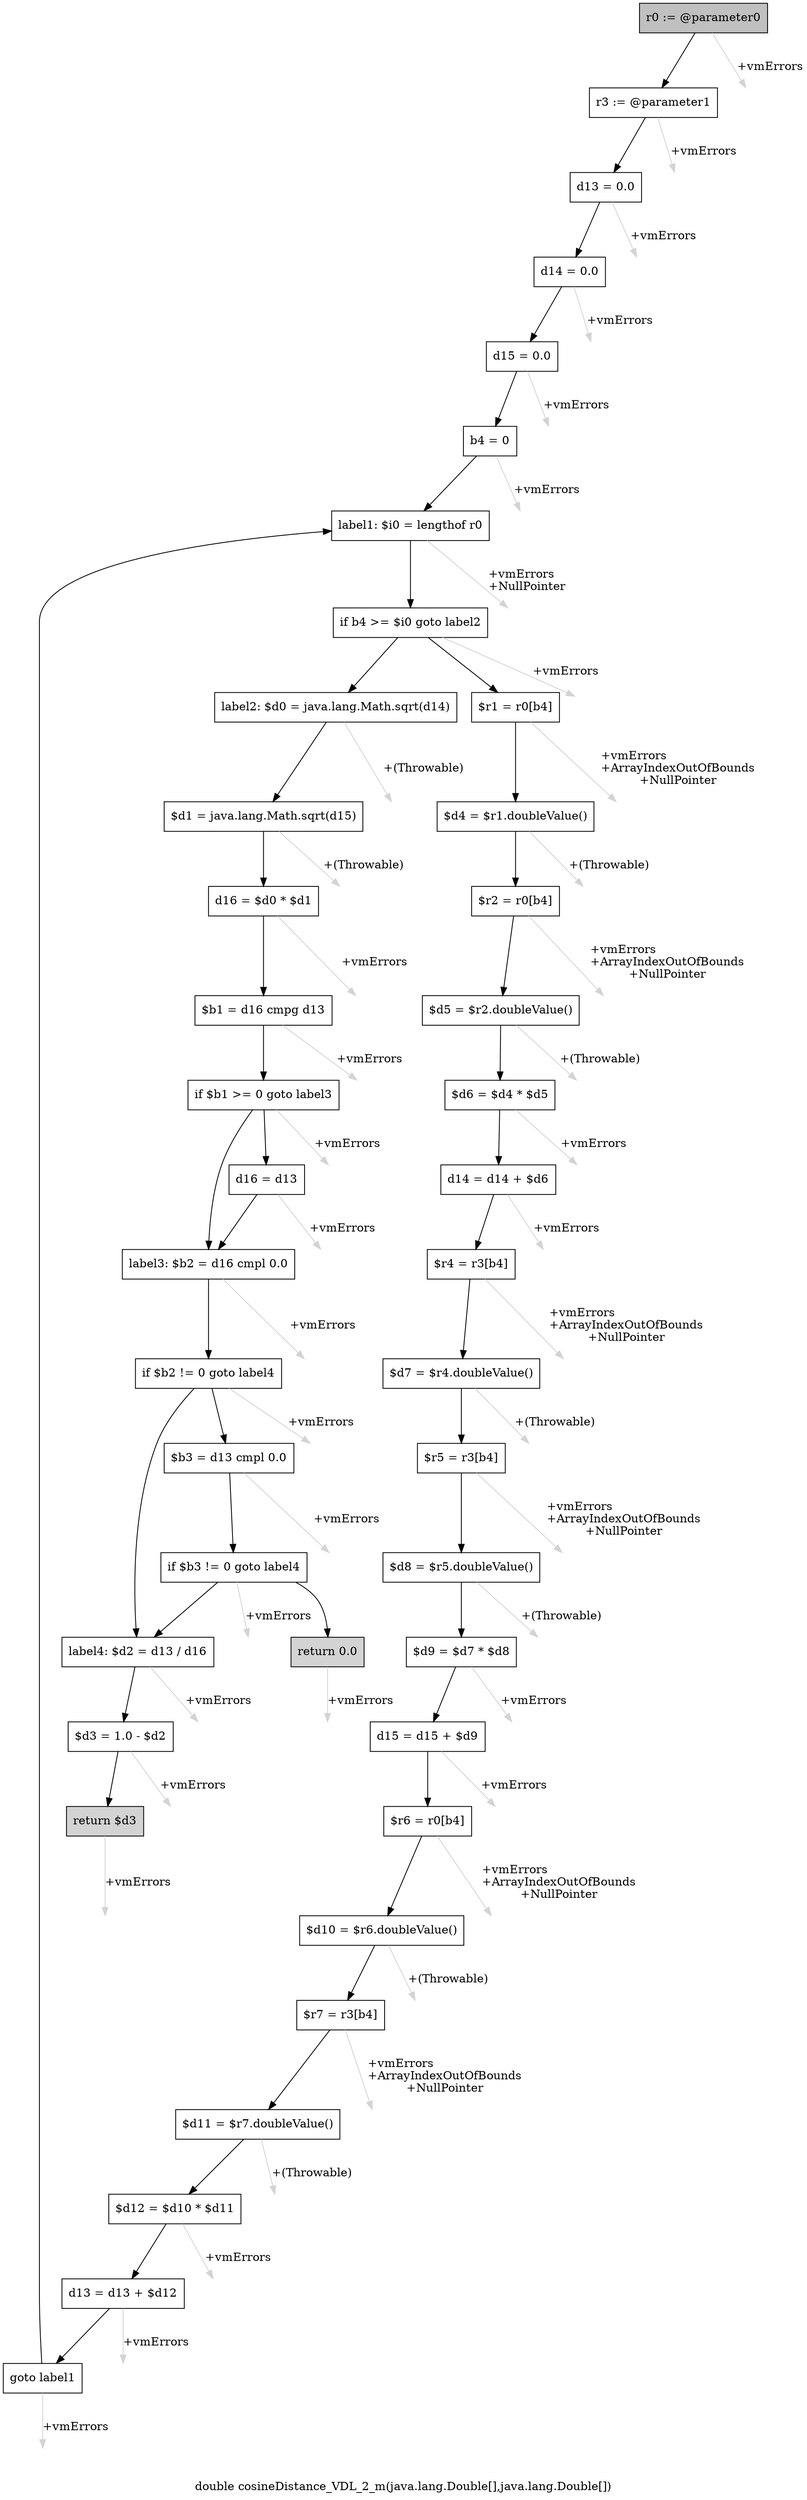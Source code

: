 digraph "double cosineDistance_VDL_2_m(java.lang.Double[],java.lang.Double[])" {
    label="double cosineDistance_VDL_2_m(java.lang.Double[],java.lang.Double[])";
    node [shape=box];
    "0" [style=filled,fillcolor=gray,label="r0 := @parameter0",];
    "1" [label="r3 := @parameter1",];
    "0"->"1" [color=black,];
    "41" [style=invis,label="Esc",];
    "0"->"41" [color=lightgray,label="\l+vmErrors",];
    "2" [label="d13 = 0.0",];
    "1"->"2" [color=black,];
    "42" [style=invis,label="Esc",];
    "1"->"42" [color=lightgray,label="\l+vmErrors",];
    "3" [label="d14 = 0.0",];
    "2"->"3" [color=black,];
    "43" [style=invis,label="Esc",];
    "2"->"43" [color=lightgray,label="\l+vmErrors",];
    "4" [label="d15 = 0.0",];
    "3"->"4" [color=black,];
    "44" [style=invis,label="Esc",];
    "3"->"44" [color=lightgray,label="\l+vmErrors",];
    "5" [label="b4 = 0",];
    "4"->"5" [color=black,];
    "45" [style=invis,label="Esc",];
    "4"->"45" [color=lightgray,label="\l+vmErrors",];
    "6" [label="label1: $i0 = lengthof r0",];
    "5"->"6" [color=black,];
    "46" [style=invis,label="Esc",];
    "5"->"46" [color=lightgray,label="\l+vmErrors",];
    "7" [label="if b4 >= $i0 goto label2",];
    "6"->"7" [color=black,];
    "47" [style=invis,label="Esc",];
    "6"->"47" [color=lightgray,label="\l+vmErrors\l+NullPointer",];
    "8" [label="$r1 = r0[b4]",];
    "7"->"8" [color=black,];
    "27" [label="label2: $d0 = java.lang.Math.sqrt(d14)",];
    "7"->"27" [color=black,];
    "48" [style=invis,label="Esc",];
    "7"->"48" [color=lightgray,label="\l+vmErrors",];
    "9" [label="$d4 = $r1.doubleValue()",];
    "8"->"9" [color=black,];
    "49" [style=invis,label="Esc",];
    "8"->"49" [color=lightgray,label="\l+vmErrors\l+ArrayIndexOutOfBounds\l+NullPointer",];
    "10" [label="$r2 = r0[b4]",];
    "9"->"10" [color=black,];
    "50" [style=invis,label="Esc",];
    "9"->"50" [color=lightgray,label="\l+(Throwable)",];
    "11" [label="$d5 = $r2.doubleValue()",];
    "10"->"11" [color=black,];
    "51" [style=invis,label="Esc",];
    "10"->"51" [color=lightgray,label="\l+vmErrors\l+ArrayIndexOutOfBounds\l+NullPointer",];
    "12" [label="$d6 = $d4 * $d5",];
    "11"->"12" [color=black,];
    "52" [style=invis,label="Esc",];
    "11"->"52" [color=lightgray,label="\l+(Throwable)",];
    "13" [label="d14 = d14 + $d6",];
    "12"->"13" [color=black,];
    "53" [style=invis,label="Esc",];
    "12"->"53" [color=lightgray,label="\l+vmErrors",];
    "14" [label="$r4 = r3[b4]",];
    "13"->"14" [color=black,];
    "54" [style=invis,label="Esc",];
    "13"->"54" [color=lightgray,label="\l+vmErrors",];
    "15" [label="$d7 = $r4.doubleValue()",];
    "14"->"15" [color=black,];
    "55" [style=invis,label="Esc",];
    "14"->"55" [color=lightgray,label="\l+vmErrors\l+ArrayIndexOutOfBounds\l+NullPointer",];
    "16" [label="$r5 = r3[b4]",];
    "15"->"16" [color=black,];
    "56" [style=invis,label="Esc",];
    "15"->"56" [color=lightgray,label="\l+(Throwable)",];
    "17" [label="$d8 = $r5.doubleValue()",];
    "16"->"17" [color=black,];
    "57" [style=invis,label="Esc",];
    "16"->"57" [color=lightgray,label="\l+vmErrors\l+ArrayIndexOutOfBounds\l+NullPointer",];
    "18" [label="$d9 = $d7 * $d8",];
    "17"->"18" [color=black,];
    "58" [style=invis,label="Esc",];
    "17"->"58" [color=lightgray,label="\l+(Throwable)",];
    "19" [label="d15 = d15 + $d9",];
    "18"->"19" [color=black,];
    "59" [style=invis,label="Esc",];
    "18"->"59" [color=lightgray,label="\l+vmErrors",];
    "20" [label="$r6 = r0[b4]",];
    "19"->"20" [color=black,];
    "60" [style=invis,label="Esc",];
    "19"->"60" [color=lightgray,label="\l+vmErrors",];
    "21" [label="$d10 = $r6.doubleValue()",];
    "20"->"21" [color=black,];
    "61" [style=invis,label="Esc",];
    "20"->"61" [color=lightgray,label="\l+vmErrors\l+ArrayIndexOutOfBounds\l+NullPointer",];
    "22" [label="$r7 = r3[b4]",];
    "21"->"22" [color=black,];
    "62" [style=invis,label="Esc",];
    "21"->"62" [color=lightgray,label="\l+(Throwable)",];
    "23" [label="$d11 = $r7.doubleValue()",];
    "22"->"23" [color=black,];
    "63" [style=invis,label="Esc",];
    "22"->"63" [color=lightgray,label="\l+vmErrors\l+ArrayIndexOutOfBounds\l+NullPointer",];
    "24" [label="$d12 = $d10 * $d11",];
    "23"->"24" [color=black,];
    "64" [style=invis,label="Esc",];
    "23"->"64" [color=lightgray,label="\l+(Throwable)",];
    "25" [label="d13 = d13 + $d12",];
    "24"->"25" [color=black,];
    "65" [style=invis,label="Esc",];
    "24"->"65" [color=lightgray,label="\l+vmErrors",];
    "26" [label="goto label1",];
    "25"->"26" [color=black,];
    "66" [style=invis,label="Esc",];
    "25"->"66" [color=lightgray,label="\l+vmErrors",];
    "26"->"6" [color=black,];
    "67" [style=invis,label="Esc",];
    "26"->"67" [color=lightgray,label="\l+vmErrors",];
    "28" [label="$d1 = java.lang.Math.sqrt(d15)",];
    "27"->"28" [color=black,];
    "68" [style=invis,label="Esc",];
    "27"->"68" [color=lightgray,label="\l+(Throwable)",];
    "29" [label="d16 = $d0 * $d1",];
    "28"->"29" [color=black,];
    "69" [style=invis,label="Esc",];
    "28"->"69" [color=lightgray,label="\l+(Throwable)",];
    "30" [label="$b1 = d16 cmpg d13",];
    "29"->"30" [color=black,];
    "70" [style=invis,label="Esc",];
    "29"->"70" [color=lightgray,label="\l+vmErrors",];
    "31" [label="if $b1 >= 0 goto label3",];
    "30"->"31" [color=black,];
    "71" [style=invis,label="Esc",];
    "30"->"71" [color=lightgray,label="\l+vmErrors",];
    "32" [label="d16 = d13",];
    "31"->"32" [color=black,];
    "33" [label="label3: $b2 = d16 cmpl 0.0",];
    "31"->"33" [color=black,];
    "72" [style=invis,label="Esc",];
    "31"->"72" [color=lightgray,label="\l+vmErrors",];
    "32"->"33" [color=black,];
    "73" [style=invis,label="Esc",];
    "32"->"73" [color=lightgray,label="\l+vmErrors",];
    "34" [label="if $b2 != 0 goto label4",];
    "33"->"34" [color=black,];
    "74" [style=invis,label="Esc",];
    "33"->"74" [color=lightgray,label="\l+vmErrors",];
    "35" [label="$b3 = d13 cmpl 0.0",];
    "34"->"35" [color=black,];
    "38" [label="label4: $d2 = d13 / d16",];
    "34"->"38" [color=black,];
    "75" [style=invis,label="Esc",];
    "34"->"75" [color=lightgray,label="\l+vmErrors",];
    "36" [label="if $b3 != 0 goto label4",];
    "35"->"36" [color=black,];
    "76" [style=invis,label="Esc",];
    "35"->"76" [color=lightgray,label="\l+vmErrors",];
    "37" [style=filled,fillcolor=lightgray,label="return 0.0",];
    "36"->"37" [color=black,];
    "36"->"38" [color=black,];
    "77" [style=invis,label="Esc",];
    "36"->"77" [color=lightgray,label="\l+vmErrors",];
    "78" [style=invis,label="Esc",];
    "37"->"78" [color=lightgray,label="\l+vmErrors",];
    "39" [label="$d3 = 1.0 - $d2",];
    "38"->"39" [color=black,];
    "79" [style=invis,label="Esc",];
    "38"->"79" [color=lightgray,label="\l+vmErrors",];
    "40" [style=filled,fillcolor=lightgray,label="return $d3",];
    "39"->"40" [color=black,];
    "80" [style=invis,label="Esc",];
    "39"->"80" [color=lightgray,label="\l+vmErrors",];
    "81" [style=invis,label="Esc",];
    "40"->"81" [color=lightgray,label="\l+vmErrors",];
}
